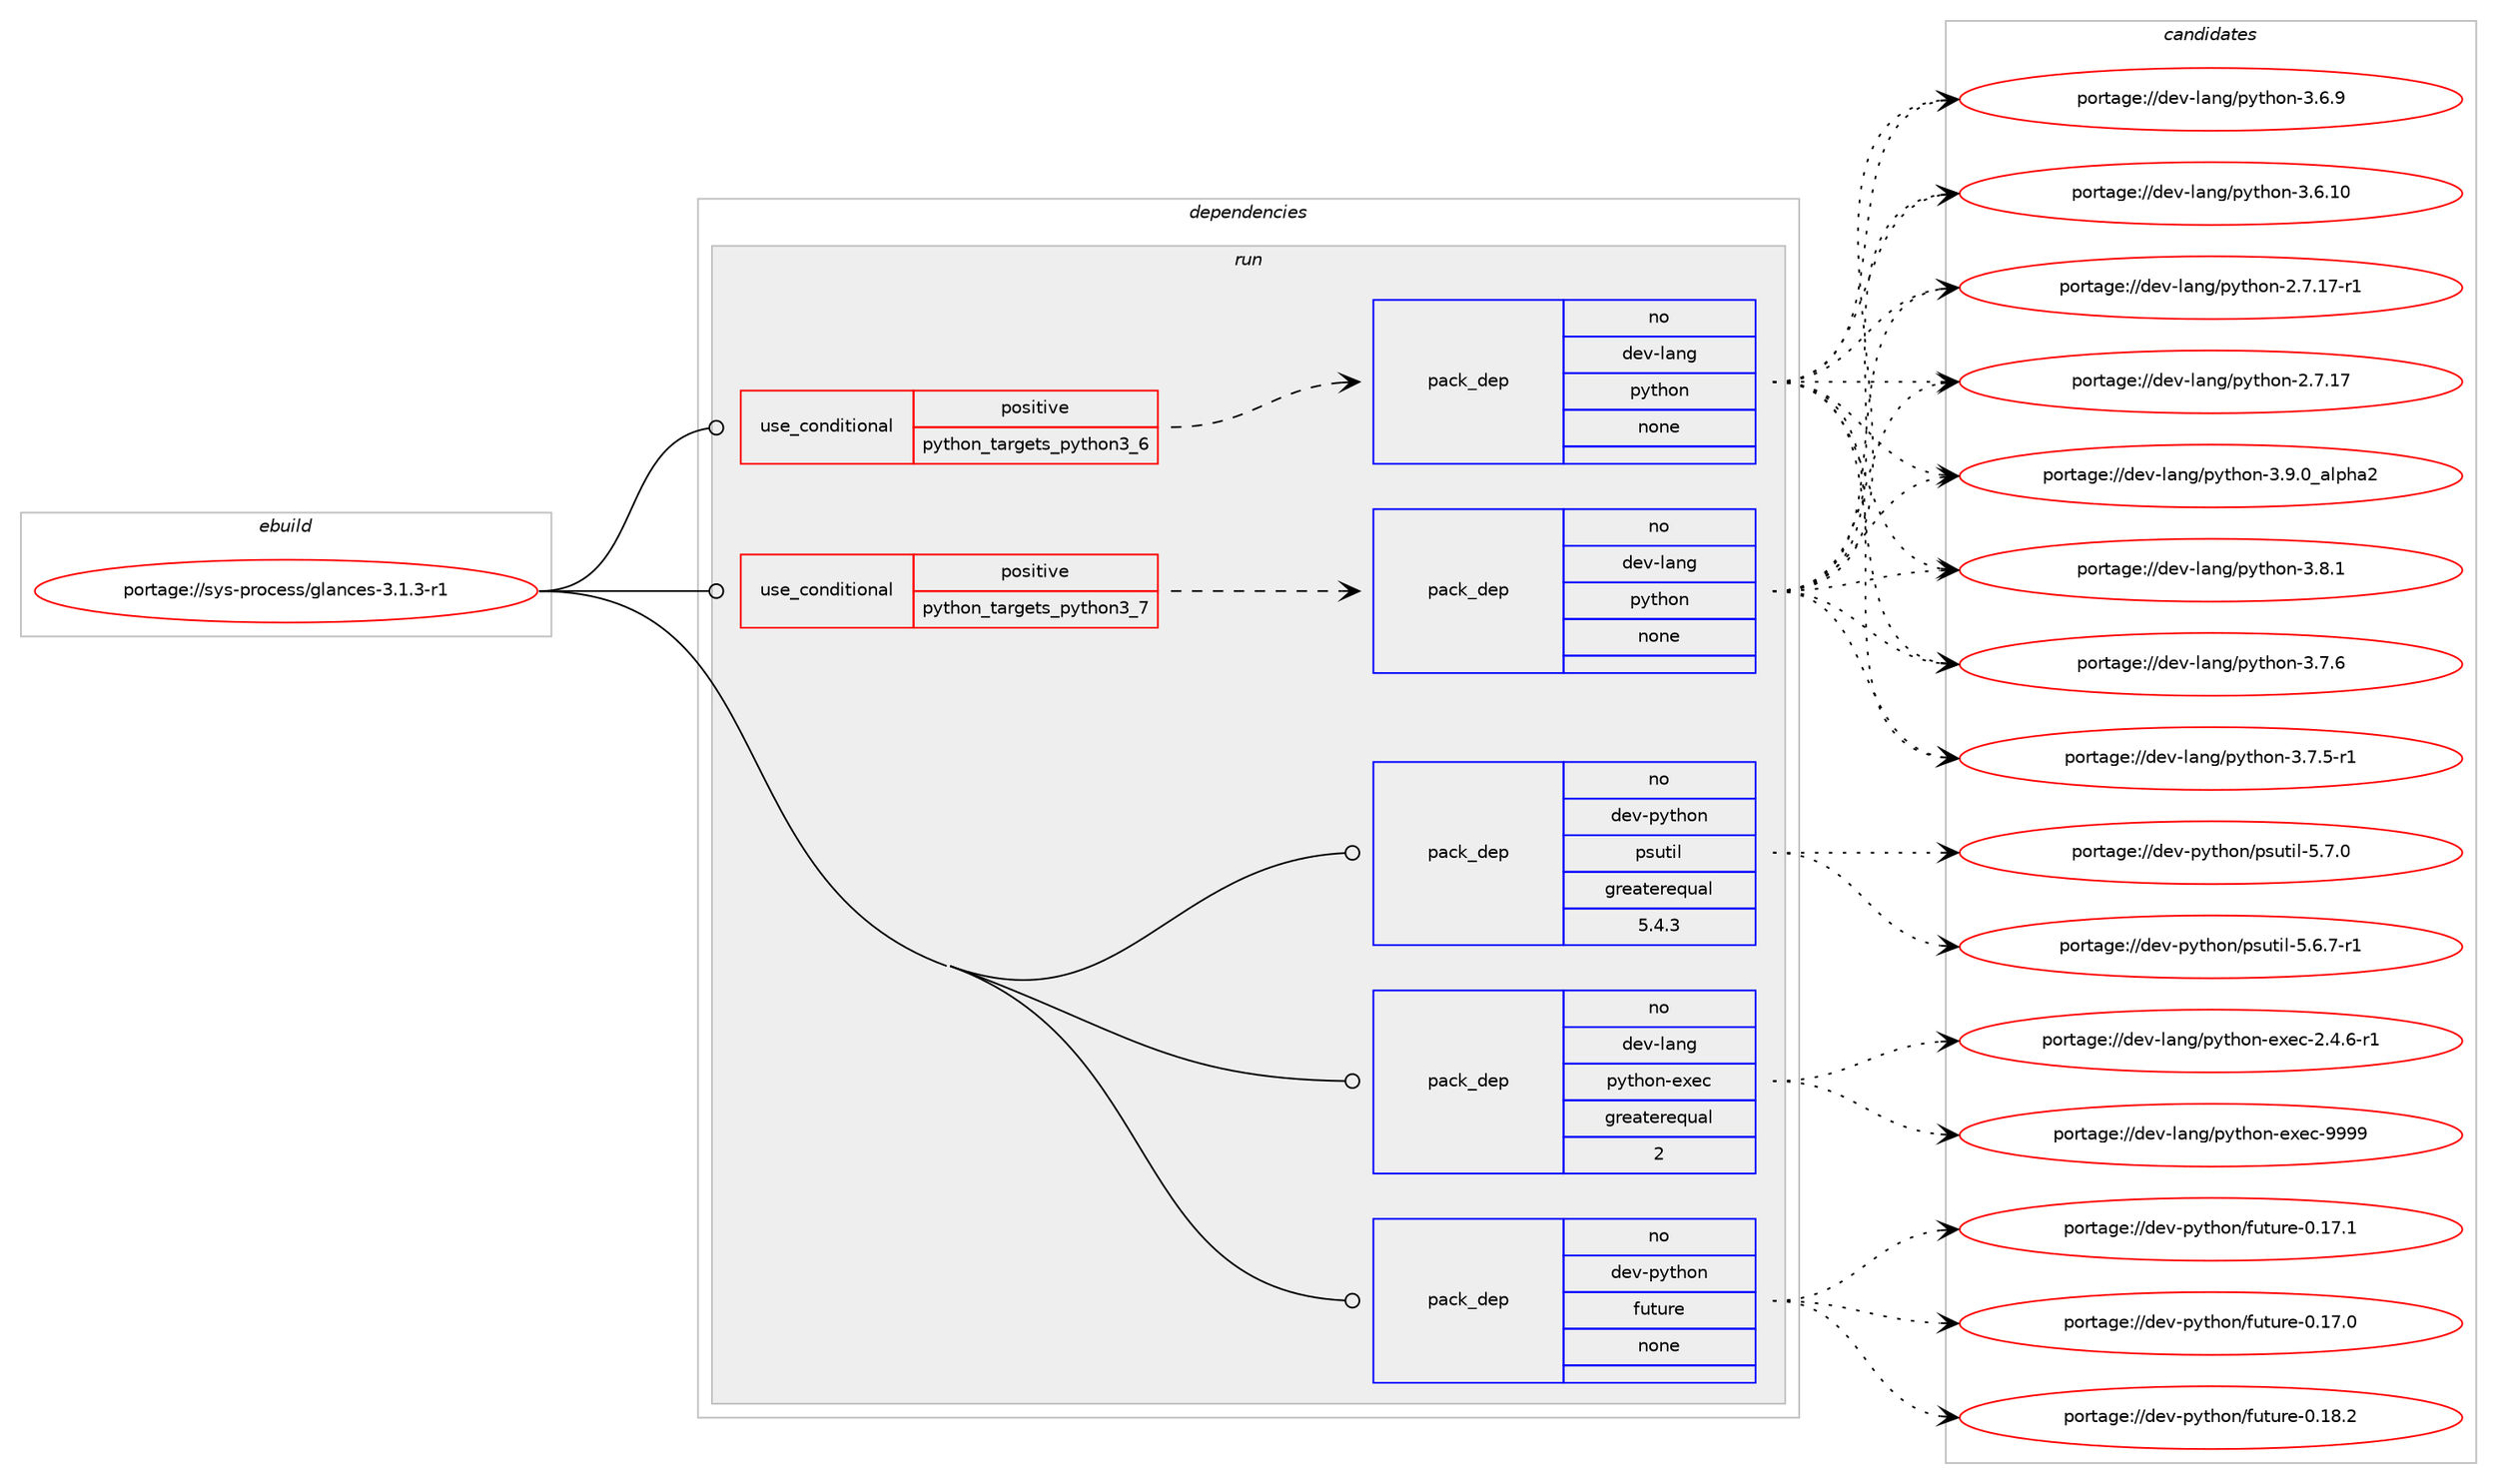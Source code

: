 digraph prolog {

# *************
# Graph options
# *************

newrank=true;
concentrate=true;
compound=true;
graph [rankdir=LR,fontname=Helvetica,fontsize=10,ranksep=1.5];#, ranksep=2.5, nodesep=0.2];
edge  [arrowhead=vee];
node  [fontname=Helvetica,fontsize=10];

# **********
# The ebuild
# **********

subgraph cluster_leftcol {
color=gray;
label=<<i>ebuild</i>>;
id [label="portage://sys-process/glances-3.1.3-r1", color=red, width=4, href="../sys-process/glances-3.1.3-r1.svg"];
}

# ****************
# The dependencies
# ****************

subgraph cluster_midcol {
color=gray;
label=<<i>dependencies</i>>;
subgraph cluster_compile {
fillcolor="#eeeeee";
style=filled;
label=<<i>compile</i>>;
}
subgraph cluster_compileandrun {
fillcolor="#eeeeee";
style=filled;
label=<<i>compile and run</i>>;
}
subgraph cluster_run {
fillcolor="#eeeeee";
style=filled;
label=<<i>run</i>>;
subgraph cond6783 {
dependency37812 [label=<<TABLE BORDER="0" CELLBORDER="1" CELLSPACING="0" CELLPADDING="4"><TR><TD ROWSPAN="3" CELLPADDING="10">use_conditional</TD></TR><TR><TD>positive</TD></TR><TR><TD>python_targets_python3_6</TD></TR></TABLE>>, shape=none, color=red];
subgraph pack30146 {
dependency37813 [label=<<TABLE BORDER="0" CELLBORDER="1" CELLSPACING="0" CELLPADDING="4" WIDTH="220"><TR><TD ROWSPAN="6" CELLPADDING="30">pack_dep</TD></TR><TR><TD WIDTH="110">no</TD></TR><TR><TD>dev-lang</TD></TR><TR><TD>python</TD></TR><TR><TD>none</TD></TR><TR><TD></TD></TR></TABLE>>, shape=none, color=blue];
}
dependency37812:e -> dependency37813:w [weight=20,style="dashed",arrowhead="vee"];
}
id:e -> dependency37812:w [weight=20,style="solid",arrowhead="odot"];
subgraph cond6784 {
dependency37814 [label=<<TABLE BORDER="0" CELLBORDER="1" CELLSPACING="0" CELLPADDING="4"><TR><TD ROWSPAN="3" CELLPADDING="10">use_conditional</TD></TR><TR><TD>positive</TD></TR><TR><TD>python_targets_python3_7</TD></TR></TABLE>>, shape=none, color=red];
subgraph pack30147 {
dependency37815 [label=<<TABLE BORDER="0" CELLBORDER="1" CELLSPACING="0" CELLPADDING="4" WIDTH="220"><TR><TD ROWSPAN="6" CELLPADDING="30">pack_dep</TD></TR><TR><TD WIDTH="110">no</TD></TR><TR><TD>dev-lang</TD></TR><TR><TD>python</TD></TR><TR><TD>none</TD></TR><TR><TD></TD></TR></TABLE>>, shape=none, color=blue];
}
dependency37814:e -> dependency37815:w [weight=20,style="dashed",arrowhead="vee"];
}
id:e -> dependency37814:w [weight=20,style="solid",arrowhead="odot"];
subgraph pack30148 {
dependency37816 [label=<<TABLE BORDER="0" CELLBORDER="1" CELLSPACING="0" CELLPADDING="4" WIDTH="220"><TR><TD ROWSPAN="6" CELLPADDING="30">pack_dep</TD></TR><TR><TD WIDTH="110">no</TD></TR><TR><TD>dev-lang</TD></TR><TR><TD>python-exec</TD></TR><TR><TD>greaterequal</TD></TR><TR><TD>2</TD></TR></TABLE>>, shape=none, color=blue];
}
id:e -> dependency37816:w [weight=20,style="solid",arrowhead="odot"];
subgraph pack30149 {
dependency37817 [label=<<TABLE BORDER="0" CELLBORDER="1" CELLSPACING="0" CELLPADDING="4" WIDTH="220"><TR><TD ROWSPAN="6" CELLPADDING="30">pack_dep</TD></TR><TR><TD WIDTH="110">no</TD></TR><TR><TD>dev-python</TD></TR><TR><TD>future</TD></TR><TR><TD>none</TD></TR><TR><TD></TD></TR></TABLE>>, shape=none, color=blue];
}
id:e -> dependency37817:w [weight=20,style="solid",arrowhead="odot"];
subgraph pack30150 {
dependency37818 [label=<<TABLE BORDER="0" CELLBORDER="1" CELLSPACING="0" CELLPADDING="4" WIDTH="220"><TR><TD ROWSPAN="6" CELLPADDING="30">pack_dep</TD></TR><TR><TD WIDTH="110">no</TD></TR><TR><TD>dev-python</TD></TR><TR><TD>psutil</TD></TR><TR><TD>greaterequal</TD></TR><TR><TD>5.4.3</TD></TR></TABLE>>, shape=none, color=blue];
}
id:e -> dependency37818:w [weight=20,style="solid",arrowhead="odot"];
}
}

# **************
# The candidates
# **************

subgraph cluster_choices {
rank=same;
color=gray;
label=<<i>candidates</i>>;

subgraph choice30146 {
color=black;
nodesep=1;
choice10010111845108971101034711212111610411111045514657464895971081121049750 [label="portage://dev-lang/python-3.9.0_alpha2", color=red, width=4,href="../dev-lang/python-3.9.0_alpha2.svg"];
choice100101118451089711010347112121116104111110455146564649 [label="portage://dev-lang/python-3.8.1", color=red, width=4,href="../dev-lang/python-3.8.1.svg"];
choice100101118451089711010347112121116104111110455146554654 [label="portage://dev-lang/python-3.7.6", color=red, width=4,href="../dev-lang/python-3.7.6.svg"];
choice1001011184510897110103471121211161041111104551465546534511449 [label="portage://dev-lang/python-3.7.5-r1", color=red, width=4,href="../dev-lang/python-3.7.5-r1.svg"];
choice100101118451089711010347112121116104111110455146544657 [label="portage://dev-lang/python-3.6.9", color=red, width=4,href="../dev-lang/python-3.6.9.svg"];
choice10010111845108971101034711212111610411111045514654464948 [label="portage://dev-lang/python-3.6.10", color=red, width=4,href="../dev-lang/python-3.6.10.svg"];
choice100101118451089711010347112121116104111110455046554649554511449 [label="portage://dev-lang/python-2.7.17-r1", color=red, width=4,href="../dev-lang/python-2.7.17-r1.svg"];
choice10010111845108971101034711212111610411111045504655464955 [label="portage://dev-lang/python-2.7.17", color=red, width=4,href="../dev-lang/python-2.7.17.svg"];
dependency37813:e -> choice10010111845108971101034711212111610411111045514657464895971081121049750:w [style=dotted,weight="100"];
dependency37813:e -> choice100101118451089711010347112121116104111110455146564649:w [style=dotted,weight="100"];
dependency37813:e -> choice100101118451089711010347112121116104111110455146554654:w [style=dotted,weight="100"];
dependency37813:e -> choice1001011184510897110103471121211161041111104551465546534511449:w [style=dotted,weight="100"];
dependency37813:e -> choice100101118451089711010347112121116104111110455146544657:w [style=dotted,weight="100"];
dependency37813:e -> choice10010111845108971101034711212111610411111045514654464948:w [style=dotted,weight="100"];
dependency37813:e -> choice100101118451089711010347112121116104111110455046554649554511449:w [style=dotted,weight="100"];
dependency37813:e -> choice10010111845108971101034711212111610411111045504655464955:w [style=dotted,weight="100"];
}
subgraph choice30147 {
color=black;
nodesep=1;
choice10010111845108971101034711212111610411111045514657464895971081121049750 [label="portage://dev-lang/python-3.9.0_alpha2", color=red, width=4,href="../dev-lang/python-3.9.0_alpha2.svg"];
choice100101118451089711010347112121116104111110455146564649 [label="portage://dev-lang/python-3.8.1", color=red, width=4,href="../dev-lang/python-3.8.1.svg"];
choice100101118451089711010347112121116104111110455146554654 [label="portage://dev-lang/python-3.7.6", color=red, width=4,href="../dev-lang/python-3.7.6.svg"];
choice1001011184510897110103471121211161041111104551465546534511449 [label="portage://dev-lang/python-3.7.5-r1", color=red, width=4,href="../dev-lang/python-3.7.5-r1.svg"];
choice100101118451089711010347112121116104111110455146544657 [label="portage://dev-lang/python-3.6.9", color=red, width=4,href="../dev-lang/python-3.6.9.svg"];
choice10010111845108971101034711212111610411111045514654464948 [label="portage://dev-lang/python-3.6.10", color=red, width=4,href="../dev-lang/python-3.6.10.svg"];
choice100101118451089711010347112121116104111110455046554649554511449 [label="portage://dev-lang/python-2.7.17-r1", color=red, width=4,href="../dev-lang/python-2.7.17-r1.svg"];
choice10010111845108971101034711212111610411111045504655464955 [label="portage://dev-lang/python-2.7.17", color=red, width=4,href="../dev-lang/python-2.7.17.svg"];
dependency37815:e -> choice10010111845108971101034711212111610411111045514657464895971081121049750:w [style=dotted,weight="100"];
dependency37815:e -> choice100101118451089711010347112121116104111110455146564649:w [style=dotted,weight="100"];
dependency37815:e -> choice100101118451089711010347112121116104111110455146554654:w [style=dotted,weight="100"];
dependency37815:e -> choice1001011184510897110103471121211161041111104551465546534511449:w [style=dotted,weight="100"];
dependency37815:e -> choice100101118451089711010347112121116104111110455146544657:w [style=dotted,weight="100"];
dependency37815:e -> choice10010111845108971101034711212111610411111045514654464948:w [style=dotted,weight="100"];
dependency37815:e -> choice100101118451089711010347112121116104111110455046554649554511449:w [style=dotted,weight="100"];
dependency37815:e -> choice10010111845108971101034711212111610411111045504655464955:w [style=dotted,weight="100"];
}
subgraph choice30148 {
color=black;
nodesep=1;
choice10010111845108971101034711212111610411111045101120101994557575757 [label="portage://dev-lang/python-exec-9999", color=red, width=4,href="../dev-lang/python-exec-9999.svg"];
choice10010111845108971101034711212111610411111045101120101994550465246544511449 [label="portage://dev-lang/python-exec-2.4.6-r1", color=red, width=4,href="../dev-lang/python-exec-2.4.6-r1.svg"];
dependency37816:e -> choice10010111845108971101034711212111610411111045101120101994557575757:w [style=dotted,weight="100"];
dependency37816:e -> choice10010111845108971101034711212111610411111045101120101994550465246544511449:w [style=dotted,weight="100"];
}
subgraph choice30149 {
color=black;
nodesep=1;
choice100101118451121211161041111104710211711611711410145484649564650 [label="portage://dev-python/future-0.18.2", color=red, width=4,href="../dev-python/future-0.18.2.svg"];
choice100101118451121211161041111104710211711611711410145484649554649 [label="portage://dev-python/future-0.17.1", color=red, width=4,href="../dev-python/future-0.17.1.svg"];
choice100101118451121211161041111104710211711611711410145484649554648 [label="portage://dev-python/future-0.17.0", color=red, width=4,href="../dev-python/future-0.17.0.svg"];
dependency37817:e -> choice100101118451121211161041111104710211711611711410145484649564650:w [style=dotted,weight="100"];
dependency37817:e -> choice100101118451121211161041111104710211711611711410145484649554649:w [style=dotted,weight="100"];
dependency37817:e -> choice100101118451121211161041111104710211711611711410145484649554648:w [style=dotted,weight="100"];
}
subgraph choice30150 {
color=black;
nodesep=1;
choice1001011184511212111610411111047112115117116105108455346554648 [label="portage://dev-python/psutil-5.7.0", color=red, width=4,href="../dev-python/psutil-5.7.0.svg"];
choice10010111845112121116104111110471121151171161051084553465446554511449 [label="portage://dev-python/psutil-5.6.7-r1", color=red, width=4,href="../dev-python/psutil-5.6.7-r1.svg"];
dependency37818:e -> choice1001011184511212111610411111047112115117116105108455346554648:w [style=dotted,weight="100"];
dependency37818:e -> choice10010111845112121116104111110471121151171161051084553465446554511449:w [style=dotted,weight="100"];
}
}

}
